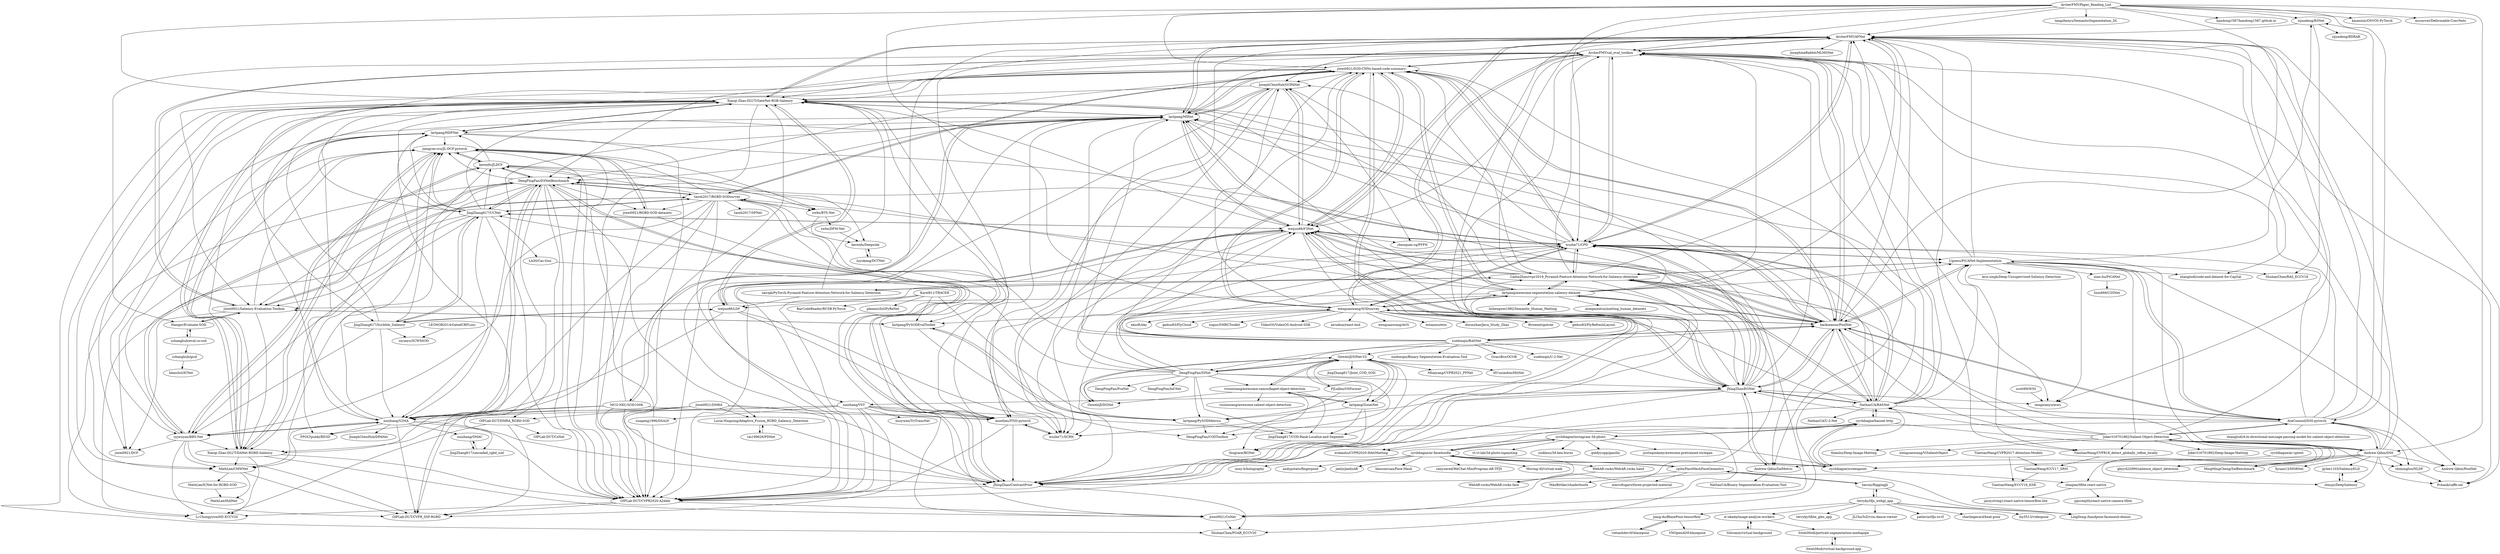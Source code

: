 digraph G {
"zijundeng/R3Net" -> "ArcherFMY/AFNet"
"zijundeng/R3Net" -> "ShuhanChen/RAS_ECCV18"
"zijundeng/R3Net" -> "zijundeng/BDRAR" ["e"=1]
"ArcherFMY/Paper_Reading_List" -> "ArcherFMY/sal_eval_toolbox"
"ArcherFMY/Paper_Reading_List" -> "jiwei0921/SOD-CNNs-based-code-summary-"
"ArcherFMY/Paper_Reading_List" -> "wuzhe71/CPD"
"ArcherFMY/Paper_Reading_List" -> "ArcherFMY/AFNet"
"ArcherFMY/Paper_Reading_List" -> "wenguanwang/SODsurvey"
"ArcherFMY/Paper_Reading_List" -> "Andrew-Qibin/DSS"
"ArcherFMY/Paper_Reading_List" -> "tangzhenyu/SemanticSegmentation_DL" ["e"=1]
"ArcherFMY/Paper_Reading_List" -> "CaitinZhao/cvpr2019_Pyramid-Feature-Attention-Network-for-Saliency-detection"
"ArcherFMY/Paper_Reading_List" -> "zijundeng/R3Net"
"ArcherFMY/Paper_Reading_List" -> "handong1587/handong1587.github.io" ["e"=1]
"ArcherFMY/Paper_Reading_List" -> "AceCoooool/DSS-pytorch"
"ArcherFMY/Paper_Reading_List" -> "backseason/PoolNet"
"ArcherFMY/Paper_Reading_List" -> "kmaninis/OSVOS-PyTorch" ["e"=1]
"ArcherFMY/Paper_Reading_List" -> "msracver/Deformable-ConvNets" ["e"=1]
"ArcherFMY/Paper_Reading_List" -> "Xiaoqi-Zhao-DLUT/GateNet-RGB-Saliency"
"NathanUA/BASNet" -> "backseason/PoolNet"
"NathanUA/BASNet" -> "wuzhe71/CPD"
"NathanUA/BASNet" -> "cyrildiagne/basnet-http"
"NathanUA/BASNet" -> "CaitinZhao/cvpr2019_Pyramid-Feature-Attention-Network-for-Saliency-detection"
"NathanUA/BASNet" -> "JXingZhao/EGNet"
"NathanUA/BASNet" -> "NathanUA/U-2-Net" ["e"=1]
"NathanUA/BASNet" -> "jiwei0921/SOD-CNNs-based-code-summary-"
"NathanUA/BASNet" -> "ArcherFMY/AFNet"
"NathanUA/BASNet" -> "weijun88/F3Net"
"NathanUA/BASNet" -> "lartpang/MINet"
"NathanUA/BASNet" -> "AceCoooool/DSS-pytorch"
"NathanUA/BASNet" -> "wukaoliu/CVPR2020-HAttMatting" ["e"=1]
"NathanUA/BASNet" -> "ArcherFMY/sal_eval_toolbox"
"NathanUA/BASNet" -> "Ugness/PiCANet-Implementation"
"NathanUA/BASNet" -> "wenguanwang/SODsurvey"
"Volcomix/virtual-background" -> "w-okada/image-analyze-workers"
"taozh2017/RGBD-SODsurvey" -> "DengPingFan/D3NetBenchmark"
"taozh2017/RGBD-SODsurvey" -> "jiangyao-scu/JL-DCF-pytorch"
"taozh2017/RGBD-SODsurvey" -> "jiwei0921/Saliency-Evaluation-Toolbox"
"taozh2017/RGBD-SODsurvey" -> "jiwei0921/SOD-CNNs-based-code-summary-"
"taozh2017/RGBD-SODsurvey" -> "jiwei0921/RGBD-SOD-datasets"
"taozh2017/RGBD-SODsurvey" -> "lartpang/PySODEvalToolkit"
"taozh2017/RGBD-SODsurvey" -> "zyjwuyan/BBS-Net"
"taozh2017/RGBD-SODsurvey" -> "taozh2017/SPNet"
"taozh2017/RGBD-SODsurvey" -> "JingZhang617/UCNet"
"taozh2017/RGBD-SODsurvey" -> "kerenfu/JLDCF"
"taozh2017/RGBD-SODsurvey" -> "JingZhang617/cascaded_rgbd_sod"
"taozh2017/RGBD-SODsurvey" -> "zwbx/BTS-Net"
"taozh2017/RGBD-SODsurvey" -> "nnizhang/S2MA"
"taozh2017/RGBD-SODsurvey" -> "nnizhang/VST"
"taozh2017/RGBD-SODsurvey" -> "JXingZhao/ContrastPrior"
"cyrildiagne/ar-facedoodle" -> "cyrildiagne/instagram-3d-photo"
"cyrildiagne/ar-facedoodle" -> "nosy-b/holography"
"cyrildiagne/ar-facedoodle" -> "spite/FaceMeshFaceGeometry"
"cyrildiagne/ar-facedoodle" -> "cyrildiagne/screenpoint"
"cyrildiagne/ar-facedoodle" -> "andypotato/fingerpose" ["e"=1]
"cyrildiagne/ar-facedoodle" -> "jeeliz/jeelizAR" ["e"=1]
"cyrildiagne/ar-facedoodle" -> "WebAR-rocks/WebAR.rocks.face"
"cyrildiagne/ar-facedoodle" -> "bensonruan/Face-Mask"
"cyrildiagne/ar-facedoodle" -> "WebAR-rocks/WebAR.rocks.hand"
"cyrildiagne/ar-facedoodle" -> "cyrildiagne/basnet-http"
"cyrildiagne/ar-facedoodle" -> "sanyuered/WeChat-MiniProgram-AR-TFJS" ["e"=1]
"cyrildiagne/ar-facedoodle" -> "Moving-AI/virtual-walk"
"haruiz/RiggingJs" -> "terryky/tfjs_webgl_app"
"haruiz/RiggingJs" -> "LingDong-/handpose-facemesh-demos"
"haruiz/RiggingJs" -> "spite/FaceMeshFaceGeometry"
"DengPingFan/SINet" -> "GewelsJI/SINet-V2"
"DengPingFan/SINet" -> "lartpang/ZoomNet"
"DengPingFan/SINet" -> "JingZhang617/COD-Rank-Localize-and-Segment"
"DengPingFan/SINet" -> "JingZhang617/UCNet"
"DengPingFan/SINet" -> "DengPingFan/Inf-Net" ["e"=1]
"DengPingFan/SINet" -> "weijun88/F3Net"
"DengPingFan/SINet" -> "JXingZhao/EGNet"
"DengPingFan/SINet" -> "backseason/PoolNet"
"DengPingFan/SINet" -> "jiwei0921/SOD-CNNs-based-code-summary-"
"DengPingFan/SINet" -> "visionxiang/awesome-camouflaged-object-detection"
"DengPingFan/SINet" -> "wenguanwang/SODsurvey"
"DengPingFan/SINet" -> "wuzhe71/CPD"
"DengPingFan/SINet" -> "DengPingFan/PraNet" ["e"=1]
"DengPingFan/SINet" -> "lartpang/PySODMetrics"
"DengPingFan/SINet" -> "GewelsJI/DGNet"
"GewelsJI/SINet-V2" -> "GewelsJI/DGNet"
"GewelsJI/SINet-V2" -> "DengPingFan/SINet"
"GewelsJI/SINet-V2" -> "lartpang/ZoomNet"
"GewelsJI/SINet-V2" -> "visionxiang/awesome-camouflaged-object-detection"
"GewelsJI/SINet-V2" -> "lartpang/PySODMetrics"
"GewelsJI/SINet-V2" -> "JingZhang617/COD-Rank-Localize-and-Segment"
"GewelsJI/SINet-V2" -> "PJLallen/OSFormer"
"GewelsJI/SINet-V2" -> "Mhaiyang/CVPR2021_PFNet"
"GewelsJI/SINet-V2" -> "HUuxiaobin/HitNet"
"GewelsJI/SINet-V2" -> "DengPingFan/CODToolbox"
"GewelsJI/SINet-V2" -> "JingZhang617/Joint_COD_SOD"
"JXingZhao/EGNet" -> "Andrew-Qibin/SalMetric"
"JXingZhao/EGNet" -> "wuzhe71/CPD"
"JXingZhao/EGNet" -> "backseason/PoolNet"
"JXingZhao/EGNet" -> "weijun88/F3Net"
"JXingZhao/EGNet" -> "JXingZhao/ContrastPrior"
"JXingZhao/EGNet" -> "lartpang/MINet"
"JXingZhao/EGNet" -> "jiwei0921/SOD-CNNs-based-code-summary-"
"JXingZhao/EGNet" -> "zengxianyu/mws"
"JXingZhao/EGNet" -> "OIPLab-DUT/CVPR2020-A2dele"
"JXingZhao/EGNet" -> "wuzhe71/SCRN"
"JXingZhao/EGNet" -> "Xiaoqi-Zhao-DLUT/GateNet-RGB-Saliency"
"JXingZhao/EGNet" -> "NathanUA/BASNet"
"JXingZhao/EGNet" -> "ArcherFMY/sal_eval_toolbox"
"JXingZhao/EGNet" -> "nnizhang/VST"
"JXingZhao/EGNet" -> "DengPingFan/D3NetBenchmark"
"jiwei0921/SOD-CNNs-based-code-summary-" -> "backseason/PoolNet"
"jiwei0921/SOD-CNNs-based-code-summary-" -> "taozh2017/RGBD-SODsurvey"
"jiwei0921/SOD-CNNs-based-code-summary-" -> "ArcherFMY/sal_eval_toolbox"
"jiwei0921/SOD-CNNs-based-code-summary-" -> "weijun88/F3Net"
"jiwei0921/SOD-CNNs-based-code-summary-" -> "wenguanwang/SODsurvey"
"jiwei0921/SOD-CNNs-based-code-summary-" -> "lartpang/awesome-segmentation-saliency-dataset"
"jiwei0921/SOD-CNNs-based-code-summary-" -> "lartpang/MINet"
"jiwei0921/SOD-CNNs-based-code-summary-" -> "wuzhe71/CPD"
"jiwei0921/SOD-CNNs-based-code-summary-" -> "jiwei0921/Saliency-Evaluation-Toolbox"
"jiwei0921/SOD-CNNs-based-code-summary-" -> "JXingZhao/EGNet"
"jiwei0921/SOD-CNNs-based-code-summary-" -> "JingZhang617/UCNet"
"jiwei0921/SOD-CNNs-based-code-summary-" -> "Xiaoqi-Zhao-DLUT/GateNet-RGB-Saliency"
"jiwei0921/SOD-CNNs-based-code-summary-" -> "DengPingFan/D3NetBenchmark"
"jiwei0921/SOD-CNNs-based-code-summary-" -> "JingZhang617/Scribble_Saliency"
"jiwei0921/SOD-CNNs-based-code-summary-" -> "JosephChenHub/GCPANet"
"terryky/tfjs_webgl_app" -> "haruiz/RiggingJs"
"terryky/tfjs_webgl_app" -> "LingDong-/handpose-facemesh-demos"
"terryky/tfjs_webgl_app" -> "terryky/tflite_gles_app" ["e"=1]
"terryky/tfjs_webgl_app" -> "w-okada/image-analyze-workers"
"terryky/tfjs_webgl_app" -> "jiang-du/BlazePose-tensorflow"
"terryky/tfjs_webgl_app" -> "JLChnToZ/vrm-dance-viewer"
"terryky/tfjs_webgl_app" -> "patlevin/tfjs-to-tf" ["e"=1]
"terryky/tfjs_webgl_app" -> "charliegerard/beat-pose" ["e"=1]
"terryky/tfjs_webgl_app" -> "lxy5513/videopose" ["e"=1]
"Joker316701882/Salient-Object-Detection" -> "Andrew-Qibin/DSS"
"Joker316701882/Salient-Object-Detection" -> "Joker316701882/Deep-Image-Matting" ["e"=1]
"Joker316701882/Salient-Object-Detection" -> "gbyy422990/salience_object_detection"
"Joker316701882/Salient-Object-Detection" -> "AceCoooool/DSS-pytorch"
"Joker316701882/Salient-Object-Detection" -> "Ugness/PiCANet-Implementation"
"Joker316701882/Salient-Object-Detection" -> "backseason/PoolNet"
"Joker316701882/Salient-Object-Detection" -> "zhimingluo/NLDF"
"Joker316701882/Salient-Object-Detection" -> "zlmzju/DeepSaliency"
"Joker316701882/Salient-Object-Detection" -> "ArcherFMY/AFNet"
"Joker316701882/Salient-Object-Detection" -> "MingMingCheng/SalBenchmark" ["e"=1]
"Joker316701882/Salient-Object-Detection" -> "NathanUA/BASNet"
"Joker316701882/Salient-Object-Detection" -> "TiantianWang/CVPR18_detect_globally_refine_locally"
"Joker316701882/Salient-Object-Detection" -> "CaitinZhao/cvpr2019_Pyramid-Feature-Attention-Network-for-Saliency-detection"
"Joker316701882/Salient-Object-Detection" -> "foamliu/Deep-Image-Matting" ["e"=1]
"Joker316701882/Salient-Object-Detection" -> "wenguanwang/ViSalientObject" ["e"=1]
"backseason/PoolNet" -> "wuzhe71/CPD"
"backseason/PoolNet" -> "JXingZhao/EGNet"
"backseason/PoolNet" -> "jiwei0921/SOD-CNNs-based-code-summary-"
"backseason/PoolNet" -> "weijun88/F3Net"
"backseason/PoolNet" -> "CaitinZhao/cvpr2019_Pyramid-Feature-Attention-Network-for-Saliency-detection"
"backseason/PoolNet" -> "NathanUA/BASNet"
"backseason/PoolNet" -> "wenguanwang/SODsurvey"
"backseason/PoolNet" -> "ArcherFMY/AFNet"
"backseason/PoolNet" -> "ArcherFMY/sal_eval_toolbox"
"backseason/PoolNet" -> "lartpang/awesome-segmentation-saliency-dataset"
"backseason/PoolNet" -> "Andrew-Qibin/SalMetric"
"backseason/PoolNet" -> "AceCoooool/DSS-pytorch"
"backseason/PoolNet" -> "Ugness/PiCANet-Implementation"
"backseason/PoolNet" -> "lartpang/MINet"
"backseason/PoolNet" -> "xuebinqin/BASNet"
"cyrildiagne/ar-cptext" -> "cyrildiagne/screenpoint"
"MCG-NKU/SOD100K" -> "moothes/ITSD-pytorch"
"MCG-NKU/SOD100K" -> "lartpang/MINet"
"MCG-NKU/SOD100K" -> "Xiaoqi-Zhao-DLUT/GateNet-RGB-Saliency"
"MCG-NKU/SOD100K" -> "OIPLab-DUT/CVPR2020-A2dele"
"MCG-NKU/SOD100K" -> "JXingZhao/ContrastPrior"
"MCG-NKU/SOD100K" -> "Xiaoqi-Zhao-DLUT/DANet-RGBD-Saliency"
"MCG-NKU/SOD100K" -> "nnizhang/S2MA"
"ArcherFMY/sal_eval_toolbox" -> "jiwei0921/Saliency-Evaluation-Toolbox"
"ArcherFMY/sal_eval_toolbox" -> "ArcherFMY/AFNet"
"ArcherFMY/sal_eval_toolbox" -> "jiwei0921/SOD-CNNs-based-code-summary-"
"ArcherFMY/sal_eval_toolbox" -> "Hanqer/Evaluate-SOD"
"ArcherFMY/sal_eval_toolbox" -> "wuzhe71/CPD"
"ArcherFMY/sal_eval_toolbox" -> "zengxianyu/mws"
"ArcherFMY/sal_eval_toolbox" -> "Andrew-Qibin/SalMetric"
"ArcherFMY/sal_eval_toolbox" -> "wenguanwang/SODsurvey"
"ArcherFMY/sal_eval_toolbox" -> "DengPingFan/D3NetBenchmark"
"ArcherFMY/sal_eval_toolbox" -> "weijun88/F3Net"
"ArcherFMY/sal_eval_toolbox" -> "lartpang/MINet"
"ArcherFMY/sal_eval_toolbox" -> "JXingZhao/ContrastPrior"
"ArcherFMY/sal_eval_toolbox" -> "Pchank/caffe-sal"
"ArcherFMY/sal_eval_toolbox" -> "Xiaoqi-Zhao-DLUT/GateNet-RGB-Saliency"
"ArcherFMY/sal_eval_toolbox" -> "backseason/PoolNet"
"jiwei0921/Saliency-Evaluation-Toolbox" -> "Hanqer/Evaluate-SOD"
"jiwei0921/Saliency-Evaluation-Toolbox" -> "jiangyao-scu/JL-DCF-pytorch"
"jiwei0921/Saliency-Evaluation-Toolbox" -> "lartpang/PySODEvalToolkit"
"jiwei0921/Saliency-Evaluation-Toolbox" -> "taozh2017/RGBD-SODsurvey"
"jiwei0921/Saliency-Evaluation-Toolbox" -> "jiwei0921/DCF"
"jiwei0921/Saliency-Evaluation-Toolbox" -> "ArcherFMY/sal_eval_toolbox"
"jiwei0921/Saliency-Evaluation-Toolbox" -> "Xiaoqi-Zhao-DLUT/DANet-RGBD-Saliency"
"Karel911/TRACER" -> "weijun88/LDF"
"Karel911/TRACER" -> "plemeri/InSPyReNet" ["e"=1]
"Karel911/TRACER" -> "BarCodeReader/RCSB-PyTorch"
"Karel911/TRACER" -> "lartpang/PySODMetrics"
"Karel911/TRACER" -> "lartpang/PySODEvalToolkit"
"lartpang/PySODEvalToolkit" -> "lartpang/PySODMetrics"
"lartpang/PySODEvalToolkit" -> "jiwei0921/Saliency-Evaluation-Toolbox"
"lartpang/PySODEvalToolkit" -> "DengPingFan/CODToolbox"
"ArcherFMY/AFNet" -> "zengxianyu/mws"
"ArcherFMY/AFNet" -> "JXingZhao/ContrastPrior"
"ArcherFMY/AFNet" -> "OIPLab-DUT/CVPR2020-A2dele"
"ArcherFMY/AFNet" -> "Xiaoqi-Zhao-DLUT/GateNet-RGB-Saliency"
"ArcherFMY/AFNet" -> "Pchank/caffe-sal"
"ArcherFMY/AFNet" -> "moothes/ITSD-pytorch"
"ArcherFMY/AFNet" -> "JosephineRabbit/MLMSNet"
"ArcherFMY/AFNet" -> "weijun88/F3Net"
"ArcherFMY/AFNet" -> "ArcherFMY/sal_eval_toolbox"
"ArcherFMY/AFNet" -> "zhangludl/code-and-dataset-for-CapSal"
"ArcherFMY/AFNet" -> "JosephChenHub/GCPANet"
"ArcherFMY/AFNet" -> "TiantianWang/CVPR18_detect_globally_refine_locally"
"ArcherFMY/AFNet" -> "wuzhe71/CPD"
"ArcherFMY/AFNet" -> "wuzhe71/SCRN"
"ArcherFMY/AFNet" -> "lartpang/MINet"
"CaitinZhao/cvpr2019_Pyramid-Feature-Attention-Network-for-Saliency-detection" -> "sairajk/PyTorch-Pyramid-Feature-Attention-Network-for-Saliency-Detection"
"CaitinZhao/cvpr2019_Pyramid-Feature-Attention-Network-for-Saliency-detection" -> "backseason/PoolNet"
"CaitinZhao/cvpr2019_Pyramid-Feature-Attention-Network-for-Saliency-detection" -> "wuzhe71/CPD"
"CaitinZhao/cvpr2019_Pyramid-Feature-Attention-Network-for-Saliency-detection" -> "ArcherFMY/AFNet"
"CaitinZhao/cvpr2019_Pyramid-Feature-Attention-Network-for-Saliency-detection" -> "NathanUA/BASNet"
"CaitinZhao/cvpr2019_Pyramid-Feature-Attention-Network-for-Saliency-detection" -> "weijun88/F3Net"
"CaitinZhao/cvpr2019_Pyramid-Feature-Attention-Network-for-Saliency-detection" -> "JXingZhao/EGNet"
"CaitinZhao/cvpr2019_Pyramid-Feature-Attention-Network-for-Saliency-detection" -> "Ugness/PiCANet-Implementation"
"CaitinZhao/cvpr2019_Pyramid-Feature-Attention-Network-for-Saliency-detection" -> "ArcherFMY/sal_eval_toolbox"
"CaitinZhao/cvpr2019_Pyramid-Feature-Attention-Network-for-Saliency-detection" -> "jiwei0921/SOD-CNNs-based-code-summary-"
"CaitinZhao/cvpr2019_Pyramid-Feature-Attention-Network-for-Saliency-detection" -> "OIPLab-DUT/CVPR2020-A2dele"
"CaitinZhao/cvpr2019_Pyramid-Feature-Attention-Network-for-Saliency-detection" -> "lartpang/awesome-segmentation-saliency-dataset"
"CaitinZhao/cvpr2019_Pyramid-Feature-Attention-Network-for-Saliency-detection" -> "JXingZhao/ContrastPrior"
"CaitinZhao/cvpr2019_Pyramid-Feature-Attention-Network-for-Saliency-detection" -> "JosephChenHub/GCPANet"
"CaitinZhao/cvpr2019_Pyramid-Feature-Attention-Network-for-Saliency-detection" -> "DengPingFan/D3NetBenchmark"
"JosephChenHub/GCPANet" -> "weijun88/F3Net"
"JosephChenHub/GCPANet" -> "moothes/ITSD-pytorch"
"JosephChenHub/GCPANet" -> "lartpang/MINet"
"JosephChenHub/GCPANet" -> "chenquan-cq/PFPN"
"JosephChenHub/GCPANet" -> "wuzhe71/SCRN"
"JosephChenHub/GCPANet" -> "Xiaoqi-Zhao-DLUT/GateNet-RGB-Saliency"
"JosephChenHub/GCPANet" -> "OIPLab-DUT/CVPR2020-A2dele"
"sairajk/PyTorch-Pyramid-Feature-Attention-Network-for-Saliency-Detection" -> "CaitinZhao/cvpr2019_Pyramid-Feature-Attention-Network-for-Saliency-detection"
"sairajk/PyTorch-Pyramid-Feature-Attention-Network-for-Saliency-Detection" -> "Xiaoqi-Zhao-DLUT/GateNet-RGB-Saliency"
"sairajk/PyTorch-Pyramid-Feature-Attention-Network-for-Saliency-Detection" -> "weijun88/LDF"
"xuebinqin/BASNet" -> "backseason/PoolNet"
"xuebinqin/BASNet" -> "weijun88/F3Net"
"xuebinqin/BASNet" -> "xuebinqin/U-2-Net" ["e"=1]
"xuebinqin/BASNet" -> "GewelsJI/SINet-V2"
"xuebinqin/BASNet" -> "xuebinqin/Binary-Segmentation-Evaluation-Tool"
"xuebinqin/BASNet" -> "jiwei0921/SOD-CNNs-based-code-summary-"
"xuebinqin/BASNet" -> "wuzhe71/CPD"
"xuebinqin/BASNet" -> "lartpang/MINet"
"xuebinqin/BASNet" -> "JXingZhao/EGNet"
"xuebinqin/BASNet" -> "JosephChenHub/GCPANet"
"xuebinqin/BASNet" -> "DengPingFan/SINet"
"xuebinqin/BASNet" -> "lartpang/awesome-segmentation-saliency-dataset"
"xuebinqin/BASNet" -> "taozh2017/RGBD-SODsurvey"
"xuebinqin/BASNet" -> "CaitinZhao/cvpr2019_Pyramid-Feature-Attention-Network-for-Saliency-detection"
"xuebinqin/BASNet" -> "GrassBro/OCOR"
"cyrildiagne/screenpoint" -> "cyrildiagne/basnet-http"
"cyrildiagne/screenpoint" -> "cyrildiagne/ar-facedoodle"
"cyrildiagne/screenpoint" -> "shaqian/tflite-react-native"
"cyrildiagne/screenpoint" -> "NathanUA/BASNet"
"spite/FaceMeshFaceGeometry" -> "LingDong-/handpose-facemesh-demos"
"spite/FaceMeshFaceGeometry" -> "MaxBittker/shaderbooth"
"spite/FaceMeshFaceGeometry" -> "haruiz/RiggingJs"
"spite/FaceMeshFaceGeometry" -> "cyrildiagne/ar-facedoodle"
"spite/FaceMeshFaceGeometry" -> "marcofugaro/three-projected-material" ["e"=1]
"TiantianWang/CVPR2017-Attention-Models" -> "TiantianWang/ECCV16_KSR"
"TiantianWang/CVPR2017-Attention-Models" -> "TiantianWang/ICCV17_SRM"
"lartpang/MINet" -> "Xiaoqi-Zhao-DLUT/GateNet-RGB-Saliency"
"lartpang/MINet" -> "weijun88/F3Net"
"lartpang/MINet" -> "JosephChenHub/GCPANet"
"lartpang/MINet" -> "OIPLab-DUT/CVPR2020-A2dele"
"lartpang/MINet" -> "moothes/ITSD-pytorch"
"lartpang/MINet" -> "lartpang/HDFNet"
"lartpang/MINet" -> "Xiaoqi-Zhao-DLUT/DANet-RGBD-Saliency"
"lartpang/MINet" -> "nnizhang/S2MA"
"lartpang/MINet" -> "MCG-NKU/SOD100K"
"lartpang/MINet" -> "jiwei0921/CoNet"
"lartpang/MINet" -> "wuzhe71/CPD"
"lartpang/MINet" -> "DengPingFan/D3NetBenchmark"
"lartpang/MINet" -> "JXingZhao/ContrastPrior"
"lartpang/MINet" -> "jiwei0921/SOD-CNNs-based-code-summary-"
"lartpang/MINet" -> "ArcherFMY/AFNet"
"lartpang/ZoomNet" -> "thograce/BGNet"
"lartpang/ZoomNet" -> "JingZhang617/COD-Rank-Localize-and-Segment"
"lartpang/ZoomNet" -> "GewelsJI/SINet-V2"
"lartpang/ZoomNet" -> "visionxiang/awesome-camouflaged-object-detection"
"lartpang/ZoomNet" -> "lartpang/PySODMetrics"
"wuzhe71/CPD" -> "backseason/PoolNet"
"wuzhe71/CPD" -> "JXingZhao/EGNet"
"wuzhe71/CPD" -> "weijun88/F3Net"
"wuzhe71/CPD" -> "ArcherFMY/AFNet"
"wuzhe71/CPD" -> "lartpang/MINet"
"wuzhe71/CPD" -> "jiwei0921/SOD-CNNs-based-code-summary-"
"wuzhe71/CPD" -> "CaitinZhao/cvpr2019_Pyramid-Feature-Attention-Network-for-Saliency-detection"
"wuzhe71/CPD" -> "ArcherFMY/sal_eval_toolbox"
"wuzhe71/CPD" -> "wuzhe71/SCRN"
"wuzhe71/CPD" -> "NathanUA/BASNet"
"wuzhe71/CPD" -> "JosephChenHub/GCPANet"
"wuzhe71/CPD" -> "Ugness/PiCANet-Implementation"
"wuzhe71/CPD" -> "OIPLab-DUT/CVPR2020-A2dele"
"wuzhe71/CPD" -> "wenguanwang/SODsurvey"
"wuzhe71/CPD" -> "Xiaoqi-Zhao-DLUT/GateNet-RGB-Saliency"
"weijun88/F3Net" -> "JosephChenHub/GCPANet"
"weijun88/F3Net" -> "lartpang/MINet"
"weijun88/F3Net" -> "wuzhe71/CPD"
"weijun88/F3Net" -> "ArcherFMY/AFNet"
"weijun88/F3Net" -> "Xiaoqi-Zhao-DLUT/GateNet-RGB-Saliency"
"weijun88/F3Net" -> "weijun88/LDF"
"weijun88/F3Net" -> "jiwei0921/SOD-CNNs-based-code-summary-"
"weijun88/F3Net" -> "chenquan-cq/PFPN"
"weijun88/F3Net" -> "backseason/PoolNet"
"weijun88/F3Net" -> "OIPLab-DUT/CVPR2020-A2dele"
"weijun88/F3Net" -> "moothes/ITSD-pytorch"
"weijun88/F3Net" -> "JXingZhao/EGNet"
"weijun88/F3Net" -> "JingZhang617/UCNet"
"weijun88/F3Net" -> "JXingZhao/ContrastPrior"
"weijun88/F3Net" -> "wuzhe71/SCRN"
"lartpang/awesome-segmentation-saliency-dataset" -> "jiwei0921/SOD-CNNs-based-code-summary-"
"lartpang/awesome-segmentation-saliency-dataset" -> "backseason/PoolNet"
"lartpang/awesome-segmentation-saliency-dataset" -> "ArcherFMY/sal_eval_toolbox"
"lartpang/awesome-segmentation-saliency-dataset" -> "wenguanwang/SODsurvey"
"lartpang/awesome-segmentation-saliency-dataset" -> "jiwei0921/Saliency-Evaluation-Toolbox"
"lartpang/awesome-segmentation-saliency-dataset" -> "wuzhe71/CPD"
"lartpang/awesome-segmentation-saliency-dataset" -> "lartpang/PySODEvalToolkit"
"lartpang/awesome-segmentation-saliency-dataset" -> "weijun88/F3Net"
"lartpang/awesome-segmentation-saliency-dataset" -> "taozh2017/RGBD-SODsurvey"
"lartpang/awesome-segmentation-saliency-dataset" -> "lizhengwei1992/Semantic_Human_Matting" ["e"=1]
"lartpang/awesome-segmentation-saliency-dataset" -> "CaitinZhao/cvpr2019_Pyramid-Feature-Attention-Network-for-Saliency-detection"
"lartpang/awesome-segmentation-saliency-dataset" -> "ArcherFMY/AFNet"
"lartpang/awesome-segmentation-saliency-dataset" -> "Ugness/PiCANet-Implementation"
"lartpang/awesome-segmentation-saliency-dataset" -> "aisegmentcn/matting_human_datasets" ["e"=1]
"lartpang/awesome-segmentation-saliency-dataset" -> "JXingZhao/EGNet"
"JingZhang617/UCNet" -> "DengPingFan/D3NetBenchmark"
"JingZhang617/UCNet" -> "nnizhang/S2MA"
"JingZhang617/UCNet" -> "zyjwuyan/BBS-Net"
"JingZhang617/UCNet" -> "kerenfu/JLDCF"
"JingZhang617/UCNet" -> "JingZhang617/Scribble_Saliency"
"JingZhang617/UCNet" -> "jiangyao-scu/JL-DCF-pytorch"
"JingZhang617/UCNet" -> "OIPLab-DUT/CVPR2020-A2dele"
"JingZhang617/UCNet" -> "Xiaoqi-Zhao-DLUT/GateNet-RGB-Saliency"
"JingZhang617/UCNet" -> "taozh2017/RGBD-SODsurvey"
"JingZhang617/UCNet" -> "LA30/Cas-Gnn"
"JingZhang617/UCNet" -> "lartpang/HDFNet"
"JingZhang617/UCNet" -> "lartpang/MINet"
"JingZhang617/UCNet" -> "weijun88/F3Net"
"JingZhang617/UCNet" -> "Li-Chongyi/cmMS-ECCV20"
"JingZhang617/UCNet" -> "jiwei0921/Saliency-Evaluation-Toolbox"
"Xiaoqi-Zhao-DLUT/DANet-RGBD-Saliency" -> "jiwei0921/CoNet"
"Xiaoqi-Zhao-DLUT/DANet-RGBD-Saliency" -> "lartpang/HDFNet"
"Xiaoqi-Zhao-DLUT/DANet-RGBD-Saliency" -> "Xiaoqi-Zhao-DLUT/GateNet-RGB-Saliency"
"Xiaoqi-Zhao-DLUT/DANet-RGBD-Saliency" -> "Li-Chongyi/cmMS-ECCV20"
"Xiaoqi-Zhao-DLUT/DANet-RGBD-Saliency" -> "OIPLab-DUT/CVPR2020-A2dele"
"Xiaoqi-Zhao-DLUT/DANet-RGBD-Saliency" -> "MathLee/CMWNet"
"Xiaoqi-Zhao-DLUT/DANet-RGBD-Saliency" -> "jiangyao-scu/JL-DCF-pytorch"
"zwbx/BTS-Net" -> "kerenfu/Deepside"
"zwbx/BTS-Net" -> "zwbx/DFM-Net"
"zyjwuyan/BBS-Net" -> "OIPLab-DUT/CVPR_SSF-RGBD"
"zyjwuyan/BBS-Net" -> "nnizhang/S2MA"
"zyjwuyan/BBS-Net" -> "jiangyao-scu/JL-DCF-pytorch"
"zyjwuyan/BBS-Net" -> "jiwei0921/DCF"
"zyjwuyan/BBS-Net" -> "DengPingFan/D3NetBenchmark"
"zyjwuyan/BBS-Net" -> "Xiaoqi-Zhao-DLUT/DANet-RGBD-Saliency"
"zyjwuyan/BBS-Net" -> "kerenfu/JLDCF"
"zyjwuyan/BBS-Net" -> "MathLee/CMWNet"
"zyjwuyan/BBS-Net" -> "Li-Chongyi/cmMS-ECCV20"
"w-okada/image-analyze-workers" -> "SwatiModi/portrait-segmentation-mediapipe"
"w-okada/image-analyze-workers" -> "Volcomix/virtual-background"
"wenguanwang/SODsurvey" -> "wenguanwang/AGS" ["e"=1]
"wenguanwang/SODsurvey" -> "jiwei0921/SOD-CNNs-based-code-summary-"
"wenguanwang/SODsurvey" -> "backseason/PoolNet"
"wenguanwang/SODsurvey" -> "ArcherFMY/sal_eval_toolbox"
"wenguanwang/SODsurvey" -> "entanmo/etm" ["e"=1]
"wenguanwang/SODsurvey" -> "dixonzhao/Java_Study_Zhao" ["e"=1]
"wenguanwang/SODsurvey" -> "wuzhe71/CPD"
"wenguanwang/SODsurvey" -> "8treenet/gotree" ["e"=1]
"wenguanwang/SODsurvey" -> "geduo83/FlyRefreshLayout" ["e"=1]
"wenguanwang/SODsurvey" -> "lartpang/awesome-segmentation-saliency-dataset"
"wenguanwang/SODsurvey" -> "xksoft/xky" ["e"=1]
"wenguanwang/SODsurvey" -> "geduo83/FlyCloud" ["e"=1]
"wenguanwang/SODsurvey" -> "sogou/SMRCToolkit" ["e"=1]
"wenguanwang/SODsurvey" -> "VideoOS/VideoOS-Android-SDK" ["e"=1]
"wenguanwang/SODsurvey" -> "airuikun/react-dnd" ["e"=1]
"WebAR-rocks/WebAR.rocks.hand" -> "WebAR-rocks/WebAR.rocks.face"
"Andrew-Qibin/DSS" -> "AceCoooool/DSS-pytorch"
"Andrew-Qibin/DSS" -> "Andrew-Qibin/PoolNet"
"Andrew-Qibin/DSS" -> "Joker316701882/Salient-Object-Detection"
"Andrew-Qibin/DSS" -> "zlmzju/DeepSaliency"
"Andrew-Qibin/DSS" -> "Pchank/caffe-sal"
"Andrew-Qibin/DSS" -> "zhimingluo/NLDF"
"Andrew-Qibin/DSS" -> "Andrew-Qibin/SalMetric"
"Andrew-Qibin/DSS" -> "backseason/PoolNet"
"Andrew-Qibin/DSS" -> "gbyy422990/salience_object_detection"
"Andrew-Qibin/DSS" -> "gylee1103/SaliencyELD"
"Andrew-Qibin/DSS" -> "Xyuan13/MSRNet"
"Andrew-Qibin/DSS" -> "ArcherFMY/AFNet"
"Andrew-Qibin/DSS" -> "wuzhe71/CPD"
"Andrew-Qibin/DSS" -> "ArcherFMY/sal_eval_toolbox"
"Andrew-Qibin/DSS" -> "MingMingCheng/SalBenchmark" ["e"=1]
"Hanqer/Evaluate-SOD" -> "jiwei0921/Saliency-Evaluation-Toolbox"
"Hanqer/Evaluate-SOD" -> "zzhanghub/eval-co-sod"
"cyrildiagne/basnet-http" -> "cyrildiagne/screenpoint"
"cyrildiagne/basnet-http" -> "NathanUA/BASNet"
"cyrildiagne/basnet-http" -> "shaqian/tflite-react-native"
"cyrildiagne/basnet-http" -> "cyrildiagne/instagram-3d-photo"
"nnizhang/VST" -> "liuzywen/TriTransNet"
"nnizhang/VST" -> "OIPLab-DUT/CVPR2020-A2dele"
"nnizhang/VST" -> "nnizhang/S2MA"
"nnizhang/VST" -> "OIPLab-DUT/CVPR_SSF-RGBD"
"nnizhang/VST" -> "ShuhanChen/PGAR_ECCV20"
"nnizhang/VST" -> "PPOLYpubki/RD3D"
"nnizhang/VST" -> "JXingZhao/ContrastPrior"
"nnizhang/VST" -> "moothes/ITSD-pytorch"
"nnizhang/VST" -> "sunpeng1996/DSA2F"
"nnizhang/S2MA" -> "OIPLab-DUT/CVPR2020-A2dele"
"nnizhang/S2MA" -> "MathLee/CMWNet"
"nnizhang/S2MA" -> "JXingZhao/ContrastPrior"
"nnizhang/S2MA" -> "zyjwuyan/BBS-Net"
"nnizhang/S2MA" -> "DengPingFan/D3NetBenchmark"
"nnizhang/S2MA" -> "OIPLab-DUT/CVPR_SSF-RGBD"
"nnizhang/S2MA" -> "PPOLYpubki/RD3D"
"nnizhang/S2MA" -> "jiangyao-scu/JL-DCF-pytorch"
"nnizhang/S2MA" -> "JosephChenHub/DPANet"
"nnizhang/S2MA" -> "nnizhang/SMAC"
"TiantianWang/CVPR18_detect_globally_refine_locally" -> "TiantianWang/ICCV17_SRM"
"TiantianWang/ICCV17_SRM" -> "TiantianWang/ECCV16_KSR"
"Andrew-Qibin/SalMetric" -> "JXingZhao/ContrastPrior"
"Andrew-Qibin/SalMetric" -> "JXingZhao/EGNet"
"Andrew-Qibin/SalMetric" -> "NathanUA/Binary-Segmentation-Evaluation-Tool"
"JingZhang617/Scribble_Saliency" -> "siyueyu/SCWSSOD"
"JingZhang617/Scribble_Saliency" -> "JingZhang617/UCNet"
"JingZhang617/Scribble_Saliency" -> "Xiaoqi-Zhao-DLUT/GateNet-RGB-Saliency"
"JingZhang617/Scribble_Saliency" -> "weijun88/LDF"
"JingZhang617/Scribble_Saliency" -> "nnizhang/S2MA"
"JingZhang617/Scribble_Saliency" -> "zyjwuyan/BBS-Net"
"JingZhang617/Scribble_Saliency" -> "jiangyao-scu/JL-DCF-pytorch"
"jiwei0921/DMRA" -> "OIPLab-DUT/CVPR2020-A2dele"
"jiwei0921/DMRA" -> "Xiaoqi-Zhao-DLUT/DANet-RGBD-Saliency"
"jiwei0921/DMRA" -> "JXingZhao/ContrastPrior"
"jiwei0921/DMRA" -> "moothes/ITSD-pytorch"
"jiwei0921/DMRA" -> "Lucia-Ningning/Adaptive_Fusion_RGBD_Saliency_Detection"
"jiwei0921/DMRA" -> "OIPLab-DUT/DMRA_RGBD-SOD"
"weijun88/LDF" -> "Xiaoqi-Zhao-DLUT/GateNet-RGB-Saliency"
"weijun88/LDF" -> "wuzhe71/SCRN"
"weijun88/LDF" -> "weijun88/F3Net"
"weijun88/LDF" -> "nnizhang/S2MA"
"weijun88/LDF" -> "JingZhang617/Scribble_Saliency"
"weijun88/LDF" -> "moothes/ITSD-pytorch"
"LEONOB2014/GatedCRFLoss" -> "siyueyu/SCWSSOD"
"cyrildiagne/instagram-3d-photo" -> "cyrildiagne/ar-facedoodle"
"cyrildiagne/instagram-3d-photo" -> "vt-vl-lab/3d-photo-inpainting" ["e"=1]
"cyrildiagne/instagram-3d-photo" -> "cyrildiagne/basnet-http"
"cyrildiagne/instagram-3d-photo" -> "cyrildiagne/screenpoint"
"cyrildiagne/instagram-3d-photo" -> "sniklaus/3d-ken-burns" ["e"=1]
"cyrildiagne/instagram-3d-photo" -> "giddyyupp/ganilla" ["e"=1]
"cyrildiagne/instagram-3d-photo" -> "justinpinkney/awesome-pretrained-stylegan" ["e"=1]
"cyrildiagne/instagram-3d-photo" -> "wukaoliu/CVPR2020-HAttMatting" ["e"=1]
"shaqian/tflite-react-native" -> "ppsreejith/react-native-camera-tflite"
"shaqian/tflite-react-native" -> "jazzystring1/react-native-tensorflow-lite"
"visionxiang/awesome-camouflaged-object-detection" -> "JingZhang617/COD-Rank-Localize-and-Segment"
"visionxiang/awesome-camouflaged-object-detection" -> "GewelsJI/SINet-V2"
"visionxiang/awesome-camouflaged-object-detection" -> "GewelsJI/DGNet"
"visionxiang/awesome-camouflaged-object-detection" -> "lartpang/ZoomNet"
"visionxiang/awesome-camouflaged-object-detection" -> "thograce/BGNet"
"visionxiang/awesome-camouflaged-object-detection" -> "visionxiang/awesome-salient-object-detection"
"AceCoooool/DSS-pytorch" -> "Ugness/PiCANet-Implementation"
"AceCoooool/DSS-pytorch" -> "Andrew-Qibin/DSS"
"AceCoooool/DSS-pytorch" -> "Andrew-Qibin/PoolNet"
"AceCoooool/DSS-pytorch" -> "zhimingluo/NLDF"
"AceCoooool/DSS-pytorch" -> "backseason/PoolNet"
"AceCoooool/DSS-pytorch" -> "zijundeng/R3Net"
"AceCoooool/DSS-pytorch" -> "ArcherFMY/sal_eval_toolbox"
"AceCoooool/DSS-pytorch" -> "wuzhe71/CPD"
"AceCoooool/DSS-pytorch" -> "ArcherFMY/AFNet"
"AceCoooool/DSS-pytorch" -> "Joker316701882/Salient-Object-Detection"
"AceCoooool/DSS-pytorch" -> "JXingZhao/EGNet"
"AceCoooool/DSS-pytorch" -> "zhangludl/A-bi-directional-message-passing-model-for-salient-object-detection"
"AceCoooool/DSS-pytorch" -> "JXingZhao/ContrastPrior"
"SwatiModi/portrait-segmentation-mediapipe" -> "SwatiModi/virtual-background-app"
"scott89/WSS" -> "zengxianyu/mws"
"wuzhe71/SCRN" -> "moothes/ITSD-pytorch"
"lartpang/HDFNet" -> "Xiaoqi-Zhao-DLUT/DANet-RGBD-Saliency"
"lartpang/HDFNet" -> "Xiaoqi-Zhao-DLUT/GateNet-RGB-Saliency"
"lartpang/HDFNet" -> "MathLee/CMWNet"
"lartpang/HDFNet" -> "OIPLab-DUT/CVPR_SSF-RGBD"
"lartpang/HDFNet" -> "jiwei0921/CoNet"
"lartpang/HDFNet" -> "jiangyao-scu/JL-DCF-pytorch"
"lartpang/HDFNet" -> "OIPLab-DUT/CVPR2020-A2dele"
"lartpang/HDFNet" -> "nnizhang/S2MA"
"sunpeng1996/DSA2F" -> "OIPLab-DUT/CVPR2020-A2dele"
"sunpeng1996/DSA2F" -> "jiangyao-scu/JL-DCF-pytorch"
"jiangyao-scu/JL-DCF-pytorch" -> "kerenfu/JLDCF"
"jiangyao-scu/JL-DCF-pytorch" -> "OIPLab-DUT/CVPR2020-A2dele"
"jiangyao-scu/JL-DCF-pytorch" -> "jiwei0921/RGBD-SOD-datasets"
"jiangyao-scu/JL-DCF-pytorch" -> "zwbx/BTS-Net"
"jiangyao-scu/JL-DCF-pytorch" -> "Xiaoqi-Zhao-DLUT/DANet-RGBD-Saliency"
"jiangyao-scu/JL-DCF-pytorch" -> "jiwei0921/DCF"
"jiangyao-scu/JL-DCF-pytorch" -> "PPOLYpubki/RD3D"
"jiwei0921/RGBD-SOD-datasets" -> "jiangyao-scu/JL-DCF-pytorch"
"jiwei0921/RGBD-SOD-datasets" -> "jiwei0921/CoNet"
"jiwei0921/RGBD-SOD-datasets" -> "OIPLab-DUT/CVPR2020-A2dele"
"SwatiModi/virtual-background-app" -> "SwatiModi/portrait-segmentation-mediapipe"
"JingZhang617/cascaded_rgbd_sod" -> "nnizhang/SMAC"
"nnizhang/SMAC" -> "JingZhang617/cascaded_rgbd_sod"
"zhimingluo/NLDF" -> "Pchank/caffe-sal"
"zlmzju/DeepSaliency" -> "gylee1103/SaliencyELD"
"Lucia-Ningning/Adaptive_Fusion_RGBD_Saliency_Detection" -> "JXingZhao/ContrastPrior"
"Lucia-Ningning/Adaptive_Fusion_RGBD_Saliency_Detection" -> "cai199626/PDNet"
"vietanhdev/tf-blazepose" -> "jiang-du/BlazePose-tensorflow"
"Xiaoqi-Zhao-DLUT/GateNet-RGB-Saliency" -> "Xiaoqi-Zhao-DLUT/DANet-RGBD-Saliency"
"Xiaoqi-Zhao-DLUT/GateNet-RGB-Saliency" -> "lartpang/HDFNet"
"Xiaoqi-Zhao-DLUT/GateNet-RGB-Saliency" -> "lartpang/MINet"
"Xiaoqi-Zhao-DLUT/GateNet-RGB-Saliency" -> "weijun88/LDF"
"Xiaoqi-Zhao-DLUT/GateNet-RGB-Saliency" -> "jiwei0921/CoNet"
"Xiaoqi-Zhao-DLUT/GateNet-RGB-Saliency" -> "moothes/ITSD-pytorch"
"Xiaoqi-Zhao-DLUT/GateNet-RGB-Saliency" -> "nnizhang/S2MA"
"Xiaoqi-Zhao-DLUT/GateNet-RGB-Saliency" -> "OIPLab-DUT/CVPR2020-A2dele"
"Xiaoqi-Zhao-DLUT/GateNet-RGB-Saliency" -> "zyjwuyan/BBS-Net"
"Xiaoqi-Zhao-DLUT/GateNet-RGB-Saliency" -> "wuzhe71/SCRN"
"Xiaoqi-Zhao-DLUT/GateNet-RGB-Saliency" -> "MathLee/CMWNet"
"Xiaoqi-Zhao-DLUT/GateNet-RGB-Saliency" -> "OIPLab-DUT/CVPR_SSF-RGBD"
"Xiaoqi-Zhao-DLUT/GateNet-RGB-Saliency" -> "jiwei0921/DCF"
"Xiaoqi-Zhao-DLUT/GateNet-RGB-Saliency" -> "ArcherFMY/AFNet"
"Xiaoqi-Zhao-DLUT/GateNet-RGB-Saliency" -> "ShuhanChen/PGAR_ECCV20"
"gylee1103/SaliencyELD" -> "zlmzju/DeepSaliency"
"lartpang/PySODMetrics" -> "lartpang/PySODEvalToolkit"
"lartpang/PySODMetrics" -> "DengPingFan/CODToolbox"
"lartpang/PySODMetrics" -> "JingZhang617/COD-Rank-Localize-and-Segment"
"GewelsJI/DGNet" -> "GewelsJI/SINet-V2"
"kerenfu/JLDCF" -> "jiangyao-scu/JL-DCF-pytorch"
"kerenfu/JLDCF" -> "zyjwuyan/BBS-Net"
"kerenfu/JLDCF" -> "OIPLab-DUT/CVPR2020-A2dele"
"kerenfu/JLDCF" -> "DengPingFan/D3NetBenchmark"
"kerenfu/JLDCF" -> "zwbx/BTS-Net"
"kerenfu/JLDCF" -> "kerenfu/Deepside"
"kerenfu/JLDCF" -> "lartpang/HDFNet"
"kerenfu/JLDCF" -> "Xiaoqi-Zhao-DLUT/DANet-RGBD-Saliency"
"zzhanghub/eval-co-sod" -> "Hanqer/Evaluate-SOD"
"zzhanghub/eval-co-sod" -> "zzhanghub/gicd"
"Ugness/PiCANet-Implementation" -> "ShuhanChen/RAS_ECCV18"
"Ugness/PiCANet-Implementation" -> "AceCoooool/DSS-pytorch"
"Ugness/PiCANet-Implementation" -> "nian-liu/PiCANet"
"Ugness/PiCANet-Implementation" -> "TiantianWang/CVPR18_detect_globally_refine_locally"
"Ugness/PiCANet-Implementation" -> "wuzhe71/CPD"
"Ugness/PiCANet-Implementation" -> "zijundeng/R3Net"
"Ugness/PiCANet-Implementation" -> "ArcherFMY/AFNet"
"Ugness/PiCANet-Implementation" -> "zhangludl/code-and-dataset-for-CapSal"
"Ugness/PiCANet-Implementation" -> "zengxianyu/mws"
"Ugness/PiCANet-Implementation" -> "backseason/PoolNet"
"Ugness/PiCANet-Implementation" -> "kris-singh/Deep-Unsupervised-Saliency-Detection"
"Ugness/PiCANet-Implementation" -> "ArcherFMY/sal_eval_toolbox"
"Ugness/PiCANet-Implementation" -> "CaitinZhao/cvpr2019_Pyramid-Feature-Attention-Network-for-Saliency-detection"
"Ugness/PiCANet-Implementation" -> "Andrew-Qibin/PoolNet"
"DengPingFan/D3NetBenchmark" -> "JXingZhao/ContrastPrior"
"DengPingFan/D3NetBenchmark" -> "nnizhang/S2MA"
"DengPingFan/D3NetBenchmark" -> "zyjwuyan/BBS-Net"
"DengPingFan/D3NetBenchmark" -> "JingZhang617/UCNet"
"DengPingFan/D3NetBenchmark" -> "taozh2017/RGBD-SODsurvey"
"DengPingFan/D3NetBenchmark" -> "jiangyao-scu/JL-DCF-pytorch"
"DengPingFan/D3NetBenchmark" -> "OIPLab-DUT/CVPR2020-A2dele"
"DengPingFan/D3NetBenchmark" -> "kerenfu/JLDCF"
"DengPingFan/D3NetBenchmark" -> "Lucia-Ningning/Adaptive_Fusion_RGBD_Saliency_Detection"
"DengPingFan/D3NetBenchmark" -> "MathLee/CMWNet"
"DengPingFan/D3NetBenchmark" -> "OIPLab-DUT/CVPR_SSF-RGBD"
"DengPingFan/D3NetBenchmark" -> "OIPLab-DUT/DMRA_RGBD-SOD"
"DengPingFan/D3NetBenchmark" -> "Li-Chongyi/cmMS-ECCV20"
"DengPingFan/D3NetBenchmark" -> "jiwei0921/Saliency-Evaluation-Toolbox"
"DengPingFan/D3NetBenchmark" -> "jiwei0921/RGBD-SOD-datasets"
"luyukang/DCTNet" -> "kerenfu/Deepside"
"LA30/Cas-Gnn" -> "jiwei0921/CoNet"
"JXingZhao/ContrastPrior" -> "OIPLab-DUT/CVPR2020-A2dele"
"JXingZhao/ContrastPrior" -> "DengPingFan/D3NetBenchmark"
"JXingZhao/ContrastPrior" -> "ShuhanChen/PGAR_ECCV20"
"MathLee/CMWNet" -> "MathLee/HAINet"
"MathLee/CMWNet" -> "OIPLab-DUT/CVPR_SSF-RGBD"
"MathLee/CMWNet" -> "MathLee/ICNet-for-RGBD-SOD"
"OIPLab-DUT/CVPR2020-A2dele" -> "Li-Chongyi/cmMS-ECCV20"
"OIPLab-DUT/CVPR2020-A2dele" -> "jiwei0921/CoNet"
"OIPLab-DUT/CVPR2020-A2dele" -> "OIPLab-DUT/CVPR_SSF-RGBD"
"OIPLab-DUT/DMRA_RGBD-SOD" -> "Li-Chongyi/cmMS-ECCV20"
"OIPLab-DUT/DMRA_RGBD-SOD" -> "OIPLab-DUT/CVPR_SSF-RGBD"
"OIPLab-DUT/DMRA_RGBD-SOD" -> "OIPLab-DUT/CoNet"
"zwbx/DFM-Net" -> "kerenfu/Deepside"
"jiang-du/BlazePose-tensorflow" -> "VNOpenAI/tf-blazepose"
"jiang-du/BlazePose-tensorflow" -> "vietanhdev/tf-blazepose"
"zzhanghub/gicd" -> "blanclist/ICNet"
"MathLee/ICNet-for-RGBD-SOD" -> "MathLee/HAINet"
"cai199626/PDNet" -> "Lucia-Ningning/Adaptive_Fusion_RGBD_Saliency_Detection"
"PJLallen/OSFormer" -> "DengPingFan/CODToolbox"
"nian-liu/PiCANet" -> "lixin666/C2SNet"
"JingZhang617/COD-Rank-Localize-and-Segment" -> "thograce/BGNet"
"moothes/ITSD-pytorch" -> "wuzhe71/SCRN"
"moothes/ITSD-pytorch" -> "JXingZhao/ContrastPrior"
"moothes/ITSD-pytorch" -> "OIPLab-DUT/CVPR2020-A2dele"
"jiwei0921/CoNet" -> "ShuhanChen/PGAR_ECCV20"
"kerenfu/Deepside" -> "luyukang/DCTNet"
"zijundeng/R3Net" ["l"="31.948,32.663"]
"ArcherFMY/AFNet" ["l"="31.993,32.695"]
"ShuhanChen/RAS_ECCV18" ["l"="31.926,32.654"]
"zijundeng/BDRAR" ["l"="32.632,33.478"]
"ArcherFMY/Paper_Reading_List" ["l"="31.973,32.663"]
"ArcherFMY/sal_eval_toolbox" ["l"="32.004,32.696"]
"jiwei0921/SOD-CNNs-based-code-summary-" ["l"="32.031,32.673"]
"wuzhe71/CPD" ["l"="32.009,32.678"]
"wenguanwang/SODsurvey" ["l"="32.001,32.652"]
"Andrew-Qibin/DSS" ["l"="31.946,32.684"]
"tangzhenyu/SemanticSegmentation_DL" ["l"="31.624,36.913"]
"CaitinZhao/cvpr2019_Pyramid-Feature-Attention-Network-for-Saliency-detection" ["l"="32.001,32.686"]
"handong1587/handong1587.github.io" ["l"="34.293,35.289"]
"AceCoooool/DSS-pytorch" ["l"="31.969,32.692"]
"backseason/PoolNet" ["l"="31.991,32.677"]
"kmaninis/OSVOS-PyTorch" ["l"="31.858,33.186"]
"msracver/Deformable-ConvNets" ["l"="34.396,35.26"]
"Xiaoqi-Zhao-DLUT/GateNet-RGB-Saliency" ["l"="32.052,32.689"]
"NathanUA/BASNet" ["l"="31.978,32.713"]
"cyrildiagne/basnet-http" ["l"="31.893,32.77"]
"JXingZhao/EGNet" ["l"="32.016,32.69"]
"NathanUA/U-2-Net" ["l"="33.514,33.158"]
"weijun88/F3Net" ["l"="32.029,32.684"]
"lartpang/MINet" ["l"="32.037,32.692"]
"wukaoliu/CVPR2020-HAttMatting" ["l"="33.755,33.306"]
"Ugness/PiCANet-Implementation" ["l"="31.965,32.678"]
"Volcomix/virtual-background" ["l"="31.632,32.932"]
"w-okada/image-analyze-workers" ["l"="31.635,32.907"]
"taozh2017/RGBD-SODsurvey" ["l"="32.051,32.717"]
"DengPingFan/D3NetBenchmark" ["l"="32.061,32.713"]
"jiangyao-scu/JL-DCF-pytorch" ["l"="32.068,32.723"]
"jiwei0921/Saliency-Evaluation-Toolbox" ["l"="32.035,32.709"]
"jiwei0921/RGBD-SOD-datasets" ["l"="32.084,32.728"]
"lartpang/PySODEvalToolkit" ["l"="32.059,32.657"]
"zyjwuyan/BBS-Net" ["l"="32.087,32.71"]
"taozh2017/SPNet" ["l"="32.056,32.761"]
"JingZhang617/UCNet" ["l"="32.067,32.693"]
"kerenfu/JLDCF" ["l"="32.073,32.732"]
"JingZhang617/cascaded_rgbd_sod" ["l"="32.094,32.753"]
"zwbx/BTS-Net" ["l"="32.077,32.752"]
"nnizhang/S2MA" ["l"="32.075,32.711"]
"nnizhang/VST" ["l"="32.045,32.729"]
"JXingZhao/ContrastPrior" ["l"="32.039,32.704"]
"cyrildiagne/ar-facedoodle" ["l"="31.815,32.805"]
"cyrildiagne/instagram-3d-photo" ["l"="31.846,32.782"]
"nosy-b/holography" ["l"="31.807,32.842"]
"spite/FaceMeshFaceGeometry" ["l"="31.75,32.836"]
"cyrildiagne/screenpoint" ["l"="31.877,32.794"]
"andypotato/fingerpose" ["l"="12.949,-43.707"]
"jeeliz/jeelizAR" ["l"="-10.563,40.721"]
"WebAR-rocks/WebAR.rocks.face" ["l"="31.786,32.807"]
"bensonruan/Face-Mask" ["l"="31.795,32.781"]
"WebAR-rocks/WebAR.rocks.hand" ["l"="31.791,32.822"]
"sanyuered/WeChat-MiniProgram-AR-TFJS" ["l"="27.632,27.611"]
"Moving-AI/virtual-walk" ["l"="31.768,32.789"]
"haruiz/RiggingJs" ["l"="31.71,32.856"]
"terryky/tfjs_webgl_app" ["l"="31.669,32.867"]
"LingDong-/handpose-facemesh-demos" ["l"="31.702,32.841"]
"DengPingFan/SINet" ["l"="32.056,32.638"]
"GewelsJI/SINet-V2" ["l"="32.079,32.602"]
"lartpang/ZoomNet" ["l"="32.094,32.611"]
"JingZhang617/COD-Rank-Localize-and-Segment" ["l"="32.102,32.62"]
"DengPingFan/Inf-Net" ["l"="29.25,36.61"]
"visionxiang/awesome-camouflaged-object-detection" ["l"="32.099,32.599"]
"DengPingFan/PraNet" ["l"="29.384,36.442"]
"lartpang/PySODMetrics" ["l"="32.079,32.628"]
"GewelsJI/DGNet" ["l"="32.064,32.597"]
"PJLallen/OSFormer" ["l"="32.069,32.581"]
"Mhaiyang/CVPR2021_PFNet" ["l"="32.083,32.564"]
"HUuxiaobin/HitNet" ["l"="32.092,32.577"]
"DengPingFan/CODToolbox" ["l"="32.071,32.615"]
"JingZhang617/Joint_COD_SOD" ["l"="32.107,32.574"]
"Andrew-Qibin/SalMetric" ["l"="31.992,32.664"]
"zengxianyu/mws" ["l"="31.978,32.651"]
"OIPLab-DUT/CVPR2020-A2dele" ["l"="32.051,32.706"]
"wuzhe71/SCRN" ["l"="32.025,32.701"]
"lartpang/awesome-segmentation-saliency-dataset" ["l"="32.015,32.664"]
"JingZhang617/Scribble_Saliency" ["l"="32.09,32.682"]
"JosephChenHub/GCPANet" ["l"="32.044,32.678"]
"terryky/tflite_gles_app" ["l"="34.162,35.614"]
"jiang-du/BlazePose-tensorflow" ["l"="31.624,32.858"]
"JLChnToZ/vrm-dance-viewer" ["l"="31.653,32.851"]
"patlevin/tfjs-to-tf" ["l"="27.578,27.855"]
"charliegerard/beat-pose" ["l"="-10.626,40.448"]
"lxy5513/videopose" ["l"="35.938,35.151"]
"Joker316701882/Salient-Object-Detection" ["l"="31.946,32.7"]
"Joker316701882/Deep-Image-Matting" ["l"="33.779,33.379"]
"gbyy422990/salience_object_detection" ["l"="31.91,32.684"]
"zhimingluo/NLDF" ["l"="31.93,32.709"]
"zlmzju/DeepSaliency" ["l"="31.908,32.702"]
"MingMingCheng/SalBenchmark" ["l"="30.079,37.071"]
"TiantianWang/CVPR18_detect_globally_refine_locally" ["l"="31.956,32.724"]
"foamliu/Deep-Image-Matting" ["l"="33.742,33.345"]
"wenguanwang/ViSalientObject" ["l"="32.011,33.237"]
"xuebinqin/BASNet" ["l"="32.035,32.654"]
"cyrildiagne/ar-cptext" ["l"="31.865,32.852"]
"MCG-NKU/SOD100K" ["l"="32.071,32.682"]
"moothes/ITSD-pytorch" ["l"="32.049,32.699"]
"Xiaoqi-Zhao-DLUT/DANet-RGBD-Saliency" ["l"="32.071,32.706"]
"Hanqer/Evaluate-SOD" ["l"="32.016,32.744"]
"Pchank/caffe-sal" ["l"="31.958,32.71"]
"jiwei0921/DCF" ["l"="32.076,32.699"]
"Karel911/TRACER" ["l"="32.053,32.618"]
"weijun88/LDF" ["l"="32.059,32.671"]
"plemeri/InSPyReNet" ["l"="29.485,36.349"]
"BarCodeReader/RCSB-PyTorch" ["l"="32.041,32.584"]
"JosephineRabbit/MLMSNet" ["l"="31.98,32.742"]
"zhangludl/code-and-dataset-for-CapSal" ["l"="31.932,32.689"]
"sairajk/PyTorch-Pyramid-Feature-Attention-Network-for-Saliency-Detection" ["l"="32.023,32.644"]
"chenquan-cq/PFPN" ["l"="32.073,32.662"]
"xuebinqin/U-2-Net" ["l"="33.609,33.262"]
"xuebinqin/Binary-Segmentation-Evaluation-Tool" ["l"="32.017,32.608"]
"GrassBro/OCOR" ["l"="32.027,32.621"]
"shaqian/tflite-react-native" ["l"="31.901,32.816"]
"MaxBittker/shaderbooth" ["l"="31.75,32.863"]
"marcofugaro/three-projected-material" ["l"="30.547,-23.266"]
"TiantianWang/CVPR2017-Attention-Models" ["l"="31.95,32.788"]
"TiantianWang/ECCV16_KSR" ["l"="31.94,32.778"]
"TiantianWang/ICCV17_SRM" ["l"="31.948,32.762"]
"lartpang/HDFNet" ["l"="32.084,32.701"]
"jiwei0921/CoNet" ["l"="32.081,32.693"]
"thograce/BGNet" ["l"="32.12,32.604"]
"lizhengwei1992/Semantic_Human_Matting" ["l"="33.772,33.324"]
"aisegmentcn/matting_human_datasets" ["l"="33.763,33.315"]
"LA30/Cas-Gnn" ["l"="32.112,32.682"]
"Li-Chongyi/cmMS-ECCV20" ["l"="32.086,32.719"]
"MathLee/CMWNet" ["l"="32.1,32.702"]
"kerenfu/Deepside" ["l"="32.084,32.767"]
"zwbx/DFM-Net" ["l"="32.098,32.777"]
"OIPLab-DUT/CVPR_SSF-RGBD" ["l"="32.076,32.72"]
"SwatiModi/portrait-segmentation-mediapipe" ["l"="31.599,32.915"]
"wenguanwang/AGS" ["l"="31.937,33.224"]
"entanmo/etm" ["l"="8.789,17.1"]
"dixonzhao/Java_Study_Zhao" ["l"="8.781,17.099"]
"8treenet/gotree" ["l"="8.759,17.096"]
"geduo83/FlyRefreshLayout" ["l"="8.774,17.089"]
"xksoft/xky" ["l"="8.767,17.107"]
"geduo83/FlyCloud" ["l"="8.747,17.112"]
"sogou/SMRCToolkit" ["l"="8.742,17.096"]
"VideoOS/VideoOS-Android-SDK" ["l"="8.778,17.061"]
"airuikun/react-dnd" ["l"="8.779,17.112"]
"Andrew-Qibin/PoolNet" ["l"="31.93,32.673"]
"gylee1103/SaliencyELD" ["l"="31.894,32.691"]
"Xyuan13/MSRNet" ["l"="31.897,32.666"]
"zzhanghub/eval-co-sod" ["l"="32.016,32.78"]
"liuzywen/TriTransNet" ["l"="32.039,32.763"]
"ShuhanChen/PGAR_ECCV20" ["l"="32.06,32.704"]
"PPOLYpubki/RD3D" ["l"="32.067,32.743"]
"sunpeng1996/DSA2F" ["l"="32.049,32.744"]
"JosephChenHub/DPANet" ["l"="32.12,32.729"]
"nnizhang/SMAC" ["l"="32.11,32.746"]
"NathanUA/Binary-Segmentation-Evaluation-Tool" ["l"="31.974,32.621"]
"siyueyu/SCWSSOD" ["l"="32.144,32.671"]
"jiwei0921/DMRA" ["l"="32.095,32.718"]
"Lucia-Ningning/Adaptive_Fusion_RGBD_Saliency_Detection" ["l"="32.112,32.716"]
"OIPLab-DUT/DMRA_RGBD-SOD" ["l"="32.1,32.733"]
"LEONOB2014/GatedCRFLoss" ["l"="32.175,32.666"]
"vt-vl-lab/3d-photo-inpainting" ["l"="33.484,33.172"]
"sniklaus/3d-ken-burns" ["l"="31.77,43.278"]
"giddyyupp/ganilla" ["l"="33.316,32.783"]
"justinpinkney/awesome-pretrained-stylegan" ["l"="33.218,32.922"]
"ppsreejith/react-native-camera-tflite" ["l"="31.908,32.845"]
"jazzystring1/react-native-tensorflow-lite" ["l"="31.922,32.832"]
"visionxiang/awesome-salient-object-detection" ["l"="32.126,32.583"]
"zhangludl/A-bi-directional-message-passing-model-for-salient-object-detection" ["l"="31.936,32.724"]
"SwatiModi/virtual-background-app" ["l"="31.58,32.922"]
"scott89/WSS" ["l"="31.952,32.613"]
"cai199626/PDNet" ["l"="32.142,32.723"]
"vietanhdev/tf-blazepose" ["l"="31.599,32.86"]
"zzhanghub/gicd" ["l"="32.021,32.814"]
"nian-liu/PiCANet" ["l"="31.913,32.642"]
"kris-singh/Deep-Unsupervised-Saliency-Detection" ["l"="31.938,32.639"]
"luyukang/DCTNet" ["l"="32.086,32.786"]
"MathLee/HAINet" ["l"="32.132,32.696"]
"MathLee/ICNet-for-RGBD-SOD" ["l"="32.136,32.706"]
"OIPLab-DUT/CoNet" ["l"="32.126,32.746"]
"VNOpenAI/tf-blazepose" ["l"="31.609,32.839"]
"blanclist/ICNet" ["l"="32.027,32.835"]
"lixin666/C2SNet" ["l"="31.889,32.625"]
}